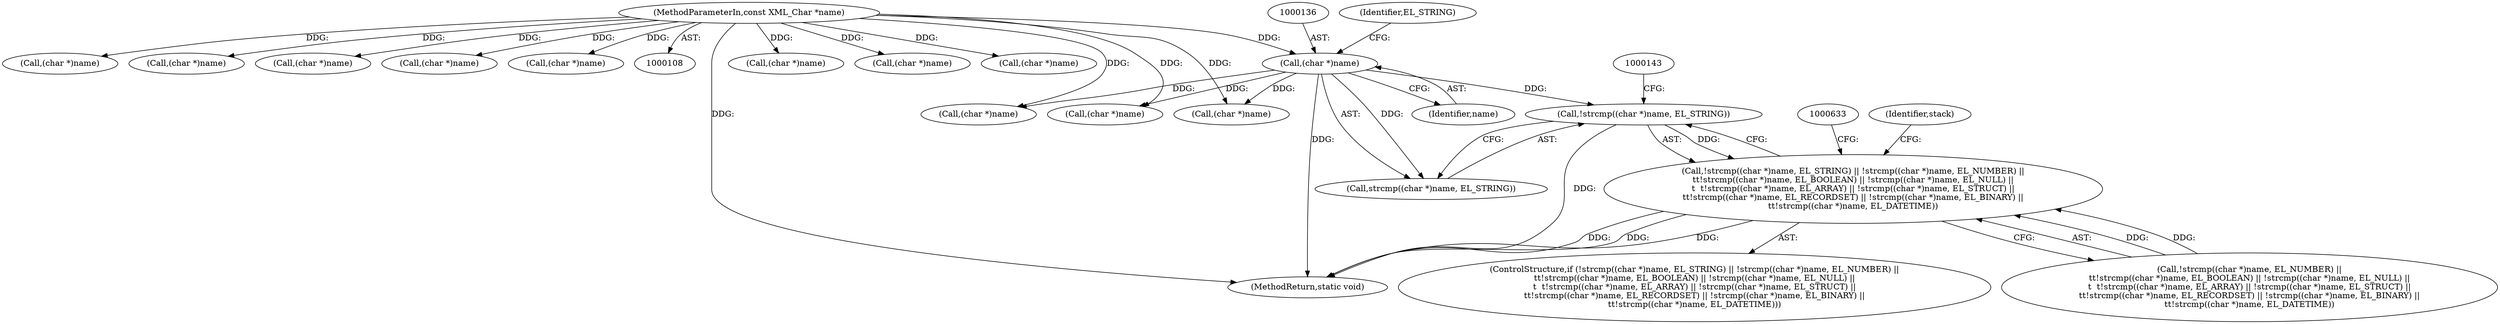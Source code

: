 digraph "0_php-src_8d2539fa0faf3f63e1d1e7635347c5b9e777d47b@API" {
"1000133" [label="(Call,!strcmp((char *)name, EL_STRING))"];
"1000135" [label="(Call,(char *)name)"];
"1000110" [label="(MethodParameterIn,const XML_Char *name)"];
"1000132" [label="(Call,!strcmp((char *)name, EL_STRING) || !strcmp((char *)name, EL_NUMBER) ||\n\t\t!strcmp((char *)name, EL_BOOLEAN) || !strcmp((char *)name, EL_NULL) ||\n\t  \t!strcmp((char *)name, EL_ARRAY) || !strcmp((char *)name, EL_STRUCT) ||\n\t\t!strcmp((char *)name, EL_RECORDSET) || !strcmp((char *)name, EL_BINARY) ||\n\t\t!strcmp((char *)name, EL_DATETIME))"];
"1000142" [label="(Call,(char *)name)"];
"1000138" [label="(Identifier,EL_STRING)"];
"1000110" [label="(MethodParameterIn,const XML_Char *name)"];
"1000156" [label="(Call,(char *)name)"];
"1000163" [label="(Call,(char *)name)"];
"1000170" [label="(Call,(char *)name)"];
"1000135" [label="(Call,(char *)name)"];
"1000177" [label="(Call,(char *)name)"];
"1000671" [label="(MethodReturn,static void)"];
"1000233" [label="(Call,(char *)name)"];
"1000632" [label="(Call,(char *)name)"];
"1000131" [label="(ControlStructure,if (!strcmp((char *)name, EL_STRING) || !strcmp((char *)name, EL_NUMBER) ||\n\t\t!strcmp((char *)name, EL_BOOLEAN) || !strcmp((char *)name, EL_NULL) ||\n\t  \t!strcmp((char *)name, EL_ARRAY) || !strcmp((char *)name, EL_STRUCT) ||\n\t\t!strcmp((char *)name, EL_RECORDSET) || !strcmp((char *)name, EL_BINARY) ||\n\t\t!strcmp((char *)name, EL_DATETIME)))"];
"1000133" [label="(Call,!strcmp((char *)name, EL_STRING))"];
"1000134" [label="(Call,strcmp((char *)name, EL_STRING))"];
"1000149" [label="(Call,(char *)name)"];
"1000184" [label="(Call,(char *)name)"];
"1000196" [label="(Identifier,stack)"];
"1000132" [label="(Call,!strcmp((char *)name, EL_STRING) || !strcmp((char *)name, EL_NUMBER) ||\n\t\t!strcmp((char *)name, EL_BOOLEAN) || !strcmp((char *)name, EL_NULL) ||\n\t  \t!strcmp((char *)name, EL_ARRAY) || !strcmp((char *)name, EL_STRUCT) ||\n\t\t!strcmp((char *)name, EL_RECORDSET) || !strcmp((char *)name, EL_BINARY) ||\n\t\t!strcmp((char *)name, EL_DATETIME))"];
"1000139" [label="(Call,!strcmp((char *)name, EL_NUMBER) ||\n\t\t!strcmp((char *)name, EL_BOOLEAN) || !strcmp((char *)name, EL_NULL) ||\n\t  \t!strcmp((char *)name, EL_ARRAY) || !strcmp((char *)name, EL_STRUCT) ||\n\t\t!strcmp((char *)name, EL_RECORDSET) || !strcmp((char *)name, EL_BINARY) ||\n\t\t!strcmp((char *)name, EL_DATETIME))"];
"1000137" [label="(Identifier,name)"];
"1000653" [label="(Call,(char *)name)"];
"1000190" [label="(Call,(char *)name)"];
"1000133" -> "1000132"  [label="AST: "];
"1000133" -> "1000134"  [label="CFG: "];
"1000134" -> "1000133"  [label="AST: "];
"1000143" -> "1000133"  [label="CFG: "];
"1000132" -> "1000133"  [label="CFG: "];
"1000133" -> "1000671"  [label="DDG: "];
"1000133" -> "1000132"  [label="DDG: "];
"1000135" -> "1000133"  [label="DDG: "];
"1000135" -> "1000134"  [label="AST: "];
"1000135" -> "1000137"  [label="CFG: "];
"1000136" -> "1000135"  [label="AST: "];
"1000137" -> "1000135"  [label="AST: "];
"1000138" -> "1000135"  [label="CFG: "];
"1000135" -> "1000671"  [label="DDG: "];
"1000135" -> "1000134"  [label="DDG: "];
"1000110" -> "1000135"  [label="DDG: "];
"1000135" -> "1000142"  [label="DDG: "];
"1000135" -> "1000233"  [label="DDG: "];
"1000135" -> "1000632"  [label="DDG: "];
"1000110" -> "1000108"  [label="AST: "];
"1000110" -> "1000671"  [label="DDG: "];
"1000110" -> "1000142"  [label="DDG: "];
"1000110" -> "1000149"  [label="DDG: "];
"1000110" -> "1000156"  [label="DDG: "];
"1000110" -> "1000163"  [label="DDG: "];
"1000110" -> "1000170"  [label="DDG: "];
"1000110" -> "1000177"  [label="DDG: "];
"1000110" -> "1000184"  [label="DDG: "];
"1000110" -> "1000190"  [label="DDG: "];
"1000110" -> "1000233"  [label="DDG: "];
"1000110" -> "1000632"  [label="DDG: "];
"1000110" -> "1000653"  [label="DDG: "];
"1000132" -> "1000131"  [label="AST: "];
"1000132" -> "1000139"  [label="CFG: "];
"1000139" -> "1000132"  [label="AST: "];
"1000196" -> "1000132"  [label="CFG: "];
"1000633" -> "1000132"  [label="CFG: "];
"1000132" -> "1000671"  [label="DDG: "];
"1000132" -> "1000671"  [label="DDG: "];
"1000132" -> "1000671"  [label="DDG: "];
"1000139" -> "1000132"  [label="DDG: "];
"1000139" -> "1000132"  [label="DDG: "];
}
